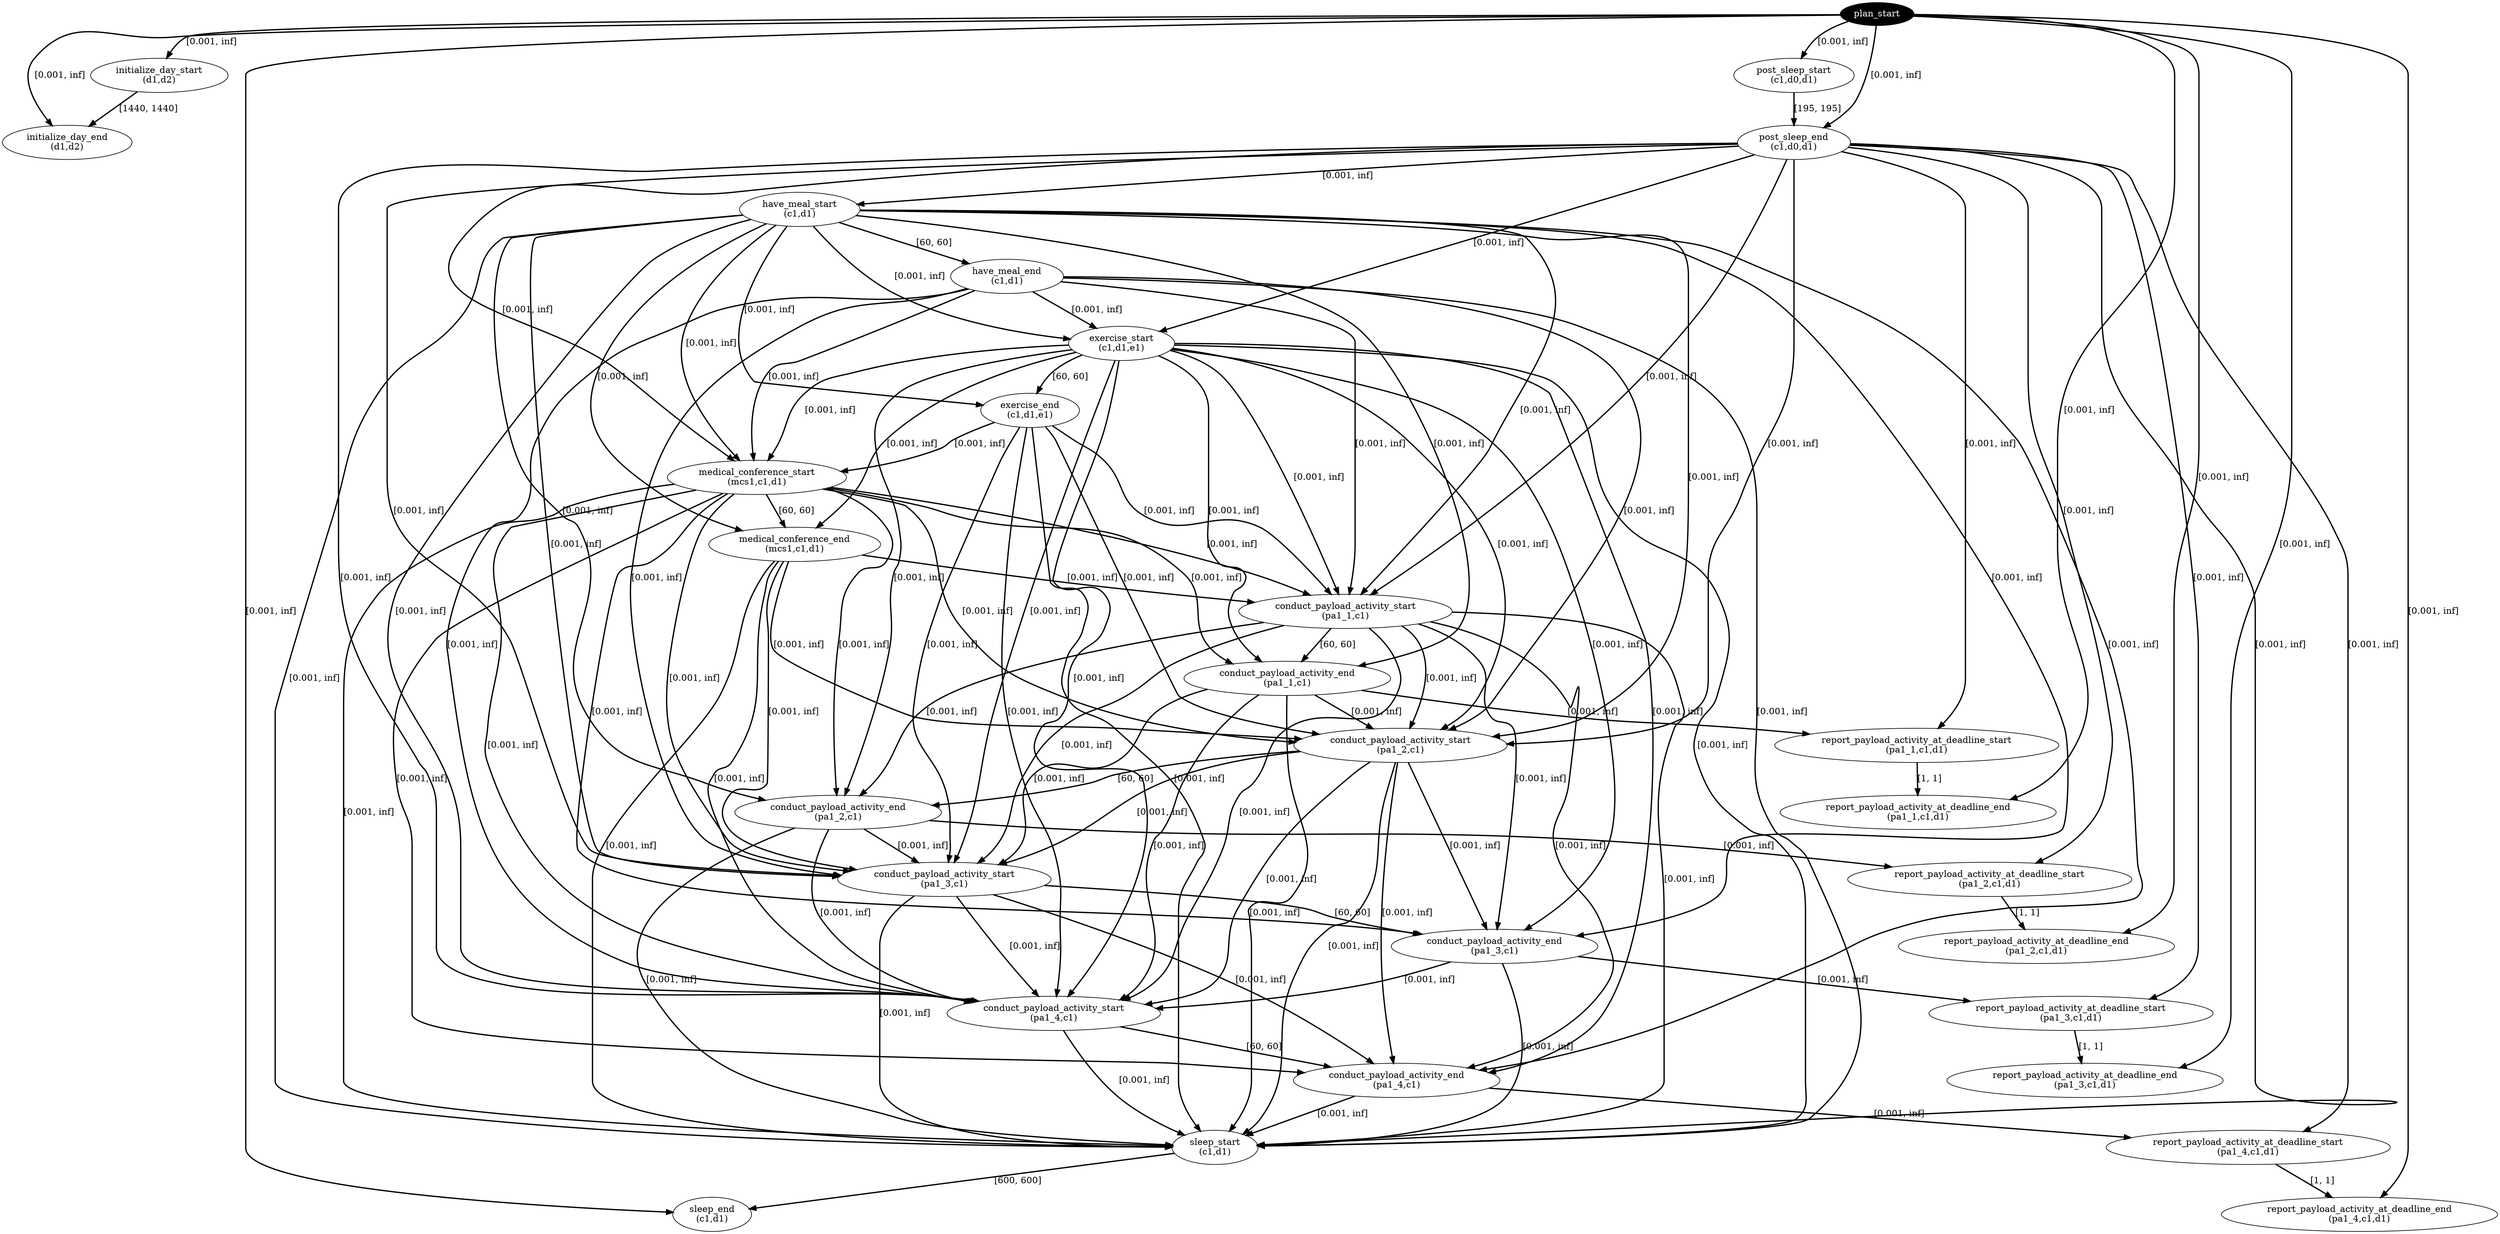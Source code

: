 digraph plan {
0[ label="plan_start",style=filled,fillcolor=black,fontcolor=white];
1[ label="initialize_day_start
(d1,d2)"];
2[ label="initialize_day_end
(d1,d2)"];
3[ label="post_sleep_start
(c1,d0,d1)"];
4[ label="post_sleep_end
(c1,d0,d1)"];
5[ label="have_meal_start
(c1,d1)"];
6[ label="have_meal_end
(c1,d1)"];
7[ label="exercise_start
(c1,d1,e1)"];
8[ label="exercise_end
(c1,d1,e1)"];
9[ label="medical_conference_start
(mcs1,c1,d1)"];
10[ label="medical_conference_end
(mcs1,c1,d1)"];
11[ label="conduct_payload_activity_start
(pa1_1,c1)"];
12[ label="conduct_payload_activity_end
(pa1_1,c1)"];
13[ label="conduct_payload_activity_start
(pa1_2,c1)"];
14[ label="conduct_payload_activity_end
(pa1_2,c1)"];
15[ label="report_payload_activity_at_deadline_start
(pa1_1,c1,d1)"];
16[ label="report_payload_activity_at_deadline_end
(pa1_1,c1,d1)"];
17[ label="conduct_payload_activity_start
(pa1_3,c1)"];
18[ label="conduct_payload_activity_end
(pa1_3,c1)"];
19[ label="report_payload_activity_at_deadline_start
(pa1_2,c1,d1)"];
20[ label="report_payload_activity_at_deadline_end
(pa1_2,c1,d1)"];
21[ label="conduct_payload_activity_start
(pa1_4,c1)"];
22[ label="conduct_payload_activity_end
(pa1_4,c1)"];
23[ label="report_payload_activity_at_deadline_start
(pa1_3,c1,d1)"];
24[ label="report_payload_activity_at_deadline_end
(pa1_3,c1,d1)"];
25[ label="sleep_start
(c1,d1)"];
26[ label="sleep_end
(c1,d1)"];
27[ label="report_payload_activity_at_deadline_start
(pa1_4,c1,d1)"];
28[ label="report_payload_activity_at_deadline_end
(pa1_4,c1,d1)"];
"0" -> "1" [ label="[0.001, inf]" , penwidth=2, color="black"]
"0" -> "3" [ label="[0.001, inf]" , penwidth=2, color="black"]
"3" -> "4" [ label="[195, 195]" , penwidth=2, color="black"]
"0" -> "4" [ label="[0.001, inf]" , penwidth=2, color="black"]
"4" -> "5" [ label="[0.001, inf]" , penwidth=2, color="black"]
"5" -> "6" [ label="[60, 60]" , penwidth=2, color="black"]
"6" -> "7" [ label="[0.001, inf]" , penwidth=2, color="black"]
"4" -> "7" [ label="[0.001, inf]" , penwidth=2, color="black"]
"5" -> "7" [ label="[0.001, inf]" , penwidth=2, color="black"]
"7" -> "8" [ label="[60, 60]" , penwidth=2, color="black"]
"5" -> "8" [ label="[0.001, inf]" , penwidth=2, color="black"]
"8" -> "9" [ label="[0.001, inf]" , penwidth=2, color="black"]
"4" -> "9" [ label="[0.001, inf]" , penwidth=2, color="black"]
"7" -> "9" [ label="[0.001, inf]" , penwidth=2, color="black"]
"6" -> "9" [ label="[0.001, inf]" , penwidth=2, color="black"]
"5" -> "9" [ label="[0.001, inf]" , penwidth=2, color="black"]
"9" -> "10" [ label="[60, 60]" , penwidth=2, color="black"]
"7" -> "10" [ label="[0.001, inf]" , penwidth=2, color="black"]
"5" -> "10" [ label="[0.001, inf]" , penwidth=2, color="black"]
"10" -> "11" [ label="[0.001, inf]" , penwidth=2, color="black"]
"9" -> "11" [ label="[0.001, inf]" , penwidth=2, color="black"]
"8" -> "11" [ label="[0.001, inf]" , penwidth=2, color="black"]
"7" -> "11" [ label="[0.001, inf]" , penwidth=2, color="black"]
"6" -> "11" [ label="[0.001, inf]" , penwidth=2, color="black"]
"5" -> "11" [ label="[0.001, inf]" , penwidth=2, color="black"]
"4" -> "11" [ label="[0.001, inf]" , penwidth=2, color="black"]
"11" -> "12" [ label="[60, 60]" , penwidth=2, color="black"]
"9" -> "12" [ label="[0.001, inf]" , penwidth=2, color="black"]
"7" -> "12" [ label="[0.001, inf]" , penwidth=2, color="black"]
"5" -> "12" [ label="[0.001, inf]" , penwidth=2, color="black"]
"12" -> "13" [ label="[0.001, inf]" , penwidth=2, color="black"]
"11" -> "13" [ label="[0.001, inf]" , penwidth=2, color="black"]
"10" -> "13" [ label="[0.001, inf]" , penwidth=2, color="black"]
"9" -> "13" [ label="[0.001, inf]" , penwidth=2, color="black"]
"8" -> "13" [ label="[0.001, inf]" , penwidth=2, color="black"]
"7" -> "13" [ label="[0.001, inf]" , penwidth=2, color="black"]
"6" -> "13" [ label="[0.001, inf]" , penwidth=2, color="black"]
"5" -> "13" [ label="[0.001, inf]" , penwidth=2, color="black"]
"4" -> "13" [ label="[0.001, inf]" , penwidth=2, color="black"]
"12" -> "15" [ label="[0.001, inf]" , penwidth=2, color="black"]
"4" -> "15" [ label="[0.001, inf]" , penwidth=2, color="black"]
"15" -> "16" [ label="[1, 1]" , penwidth=2, color="black"]
"0" -> "16" [ label="[0.001, inf]" , penwidth=2, color="black"]
"13" -> "14" [ label="[60, 60]" , penwidth=2, color="black"]
"11" -> "14" [ label="[0.001, inf]" , penwidth=2, color="black"]
"9" -> "14" [ label="[0.001, inf]" , penwidth=2, color="black"]
"7" -> "14" [ label="[0.001, inf]" , penwidth=2, color="black"]
"5" -> "14" [ label="[0.001, inf]" , penwidth=2, color="black"]
"14" -> "17" [ label="[0.001, inf]" , penwidth=2, color="black"]
"13" -> "17" [ label="[0.001, inf]" , penwidth=2, color="black"]
"12" -> "17" [ label="[0.001, inf]" , penwidth=2, color="black"]
"11" -> "17" [ label="[0.001, inf]" , penwidth=2, color="black"]
"10" -> "17" [ label="[0.001, inf]" , penwidth=2, color="black"]
"9" -> "17" [ label="[0.001, inf]" , penwidth=2, color="black"]
"8" -> "17" [ label="[0.001, inf]" , penwidth=2, color="black"]
"7" -> "17" [ label="[0.001, inf]" , penwidth=2, color="black"]
"6" -> "17" [ label="[0.001, inf]" , penwidth=2, color="black"]
"5" -> "17" [ label="[0.001, inf]" , penwidth=2, color="black"]
"4" -> "17" [ label="[0.001, inf]" , penwidth=2, color="black"]
"14" -> "19" [ label="[0.001, inf]" , penwidth=2, color="black"]
"4" -> "19" [ label="[0.001, inf]" , penwidth=2, color="black"]
"19" -> "20" [ label="[1, 1]" , penwidth=2, color="black"]
"0" -> "20" [ label="[0.001, inf]" , penwidth=2, color="black"]
"17" -> "18" [ label="[60, 60]" , penwidth=2, color="black"]
"13" -> "18" [ label="[0.001, inf]" , penwidth=2, color="black"]
"11" -> "18" [ label="[0.001, inf]" , penwidth=2, color="black"]
"9" -> "18" [ label="[0.001, inf]" , penwidth=2, color="black"]
"7" -> "18" [ label="[0.001, inf]" , penwidth=2, color="black"]
"5" -> "18" [ label="[0.001, inf]" , penwidth=2, color="black"]
"18" -> "21" [ label="[0.001, inf]" , penwidth=2, color="black"]
"17" -> "21" [ label="[0.001, inf]" , penwidth=2, color="black"]
"14" -> "21" [ label="[0.001, inf]" , penwidth=2, color="black"]
"13" -> "21" [ label="[0.001, inf]" , penwidth=2, color="black"]
"12" -> "21" [ label="[0.001, inf]" , penwidth=2, color="black"]
"11" -> "21" [ label="[0.001, inf]" , penwidth=2, color="black"]
"10" -> "21" [ label="[0.001, inf]" , penwidth=2, color="black"]
"9" -> "21" [ label="[0.001, inf]" , penwidth=2, color="black"]
"8" -> "21" [ label="[0.001, inf]" , penwidth=2, color="black"]
"7" -> "21" [ label="[0.001, inf]" , penwidth=2, color="black"]
"6" -> "21" [ label="[0.001, inf]" , penwidth=2, color="black"]
"5" -> "21" [ label="[0.001, inf]" , penwidth=2, color="black"]
"4" -> "21" [ label="[0.001, inf]" , penwidth=2, color="black"]
"18" -> "23" [ label="[0.001, inf]" , penwidth=2, color="black"]
"4" -> "23" [ label="[0.001, inf]" , penwidth=2, color="black"]
"23" -> "24" [ label="[1, 1]" , penwidth=2, color="black"]
"0" -> "24" [ label="[0.001, inf]" , penwidth=2, color="black"]
"21" -> "22" [ label="[60, 60]" , penwidth=2, color="black"]
"17" -> "22" [ label="[0.001, inf]" , penwidth=2, color="black"]
"13" -> "22" [ label="[0.001, inf]" , penwidth=2, color="black"]
"11" -> "22" [ label="[0.001, inf]" , penwidth=2, color="black"]
"9" -> "22" [ label="[0.001, inf]" , penwidth=2, color="black"]
"7" -> "22" [ label="[0.001, inf]" , penwidth=2, color="black"]
"5" -> "22" [ label="[0.001, inf]" , penwidth=2, color="black"]
"22" -> "25" [ label="[0.001, inf]" , penwidth=2, color="black"]
"8" -> "25" [ label="[0.001, inf]" , penwidth=2, color="black"]
"6" -> "25" [ label="[0.001, inf]" , penwidth=2, color="black"]
"4" -> "25" [ label="[0.001, inf]" , penwidth=2, color="black"]
"21" -> "25" [ label="[0.001, inf]" , penwidth=2, color="black"]
"18" -> "25" [ label="[0.001, inf]" , penwidth=2, color="black"]
"17" -> "25" [ label="[0.001, inf]" , penwidth=2, color="black"]
"14" -> "25" [ label="[0.001, inf]" , penwidth=2, color="black"]
"13" -> "25" [ label="[0.001, inf]" , penwidth=2, color="black"]
"12" -> "25" [ label="[0.001, inf]" , penwidth=2, color="black"]
"11" -> "25" [ label="[0.001, inf]" , penwidth=2, color="black"]
"10" -> "25" [ label="[0.001, inf]" , penwidth=2, color="black"]
"9" -> "25" [ label="[0.001, inf]" , penwidth=2, color="black"]
"7" -> "25" [ label="[0.001, inf]" , penwidth=2, color="black"]
"5" -> "25" [ label="[0.001, inf]" , penwidth=2, color="black"]
"22" -> "27" [ label="[0.001, inf]" , penwidth=2, color="black"]
"4" -> "27" [ label="[0.001, inf]" , penwidth=2, color="black"]
"27" -> "28" [ label="[1, 1]" , penwidth=2, color="black"]
"0" -> "28" [ label="[0.001, inf]" , penwidth=2, color="black"]
"25" -> "26" [ label="[600, 600]" , penwidth=2, color="black"]
"0" -> "26" [ label="[0.001, inf]" , penwidth=2, color="black"]
"1" -> "2" [ label="[1440, 1440]" , penwidth=2, color="black"]
"0" -> "2" [ label="[0.001, inf]" , penwidth=2, color="black"]
}
